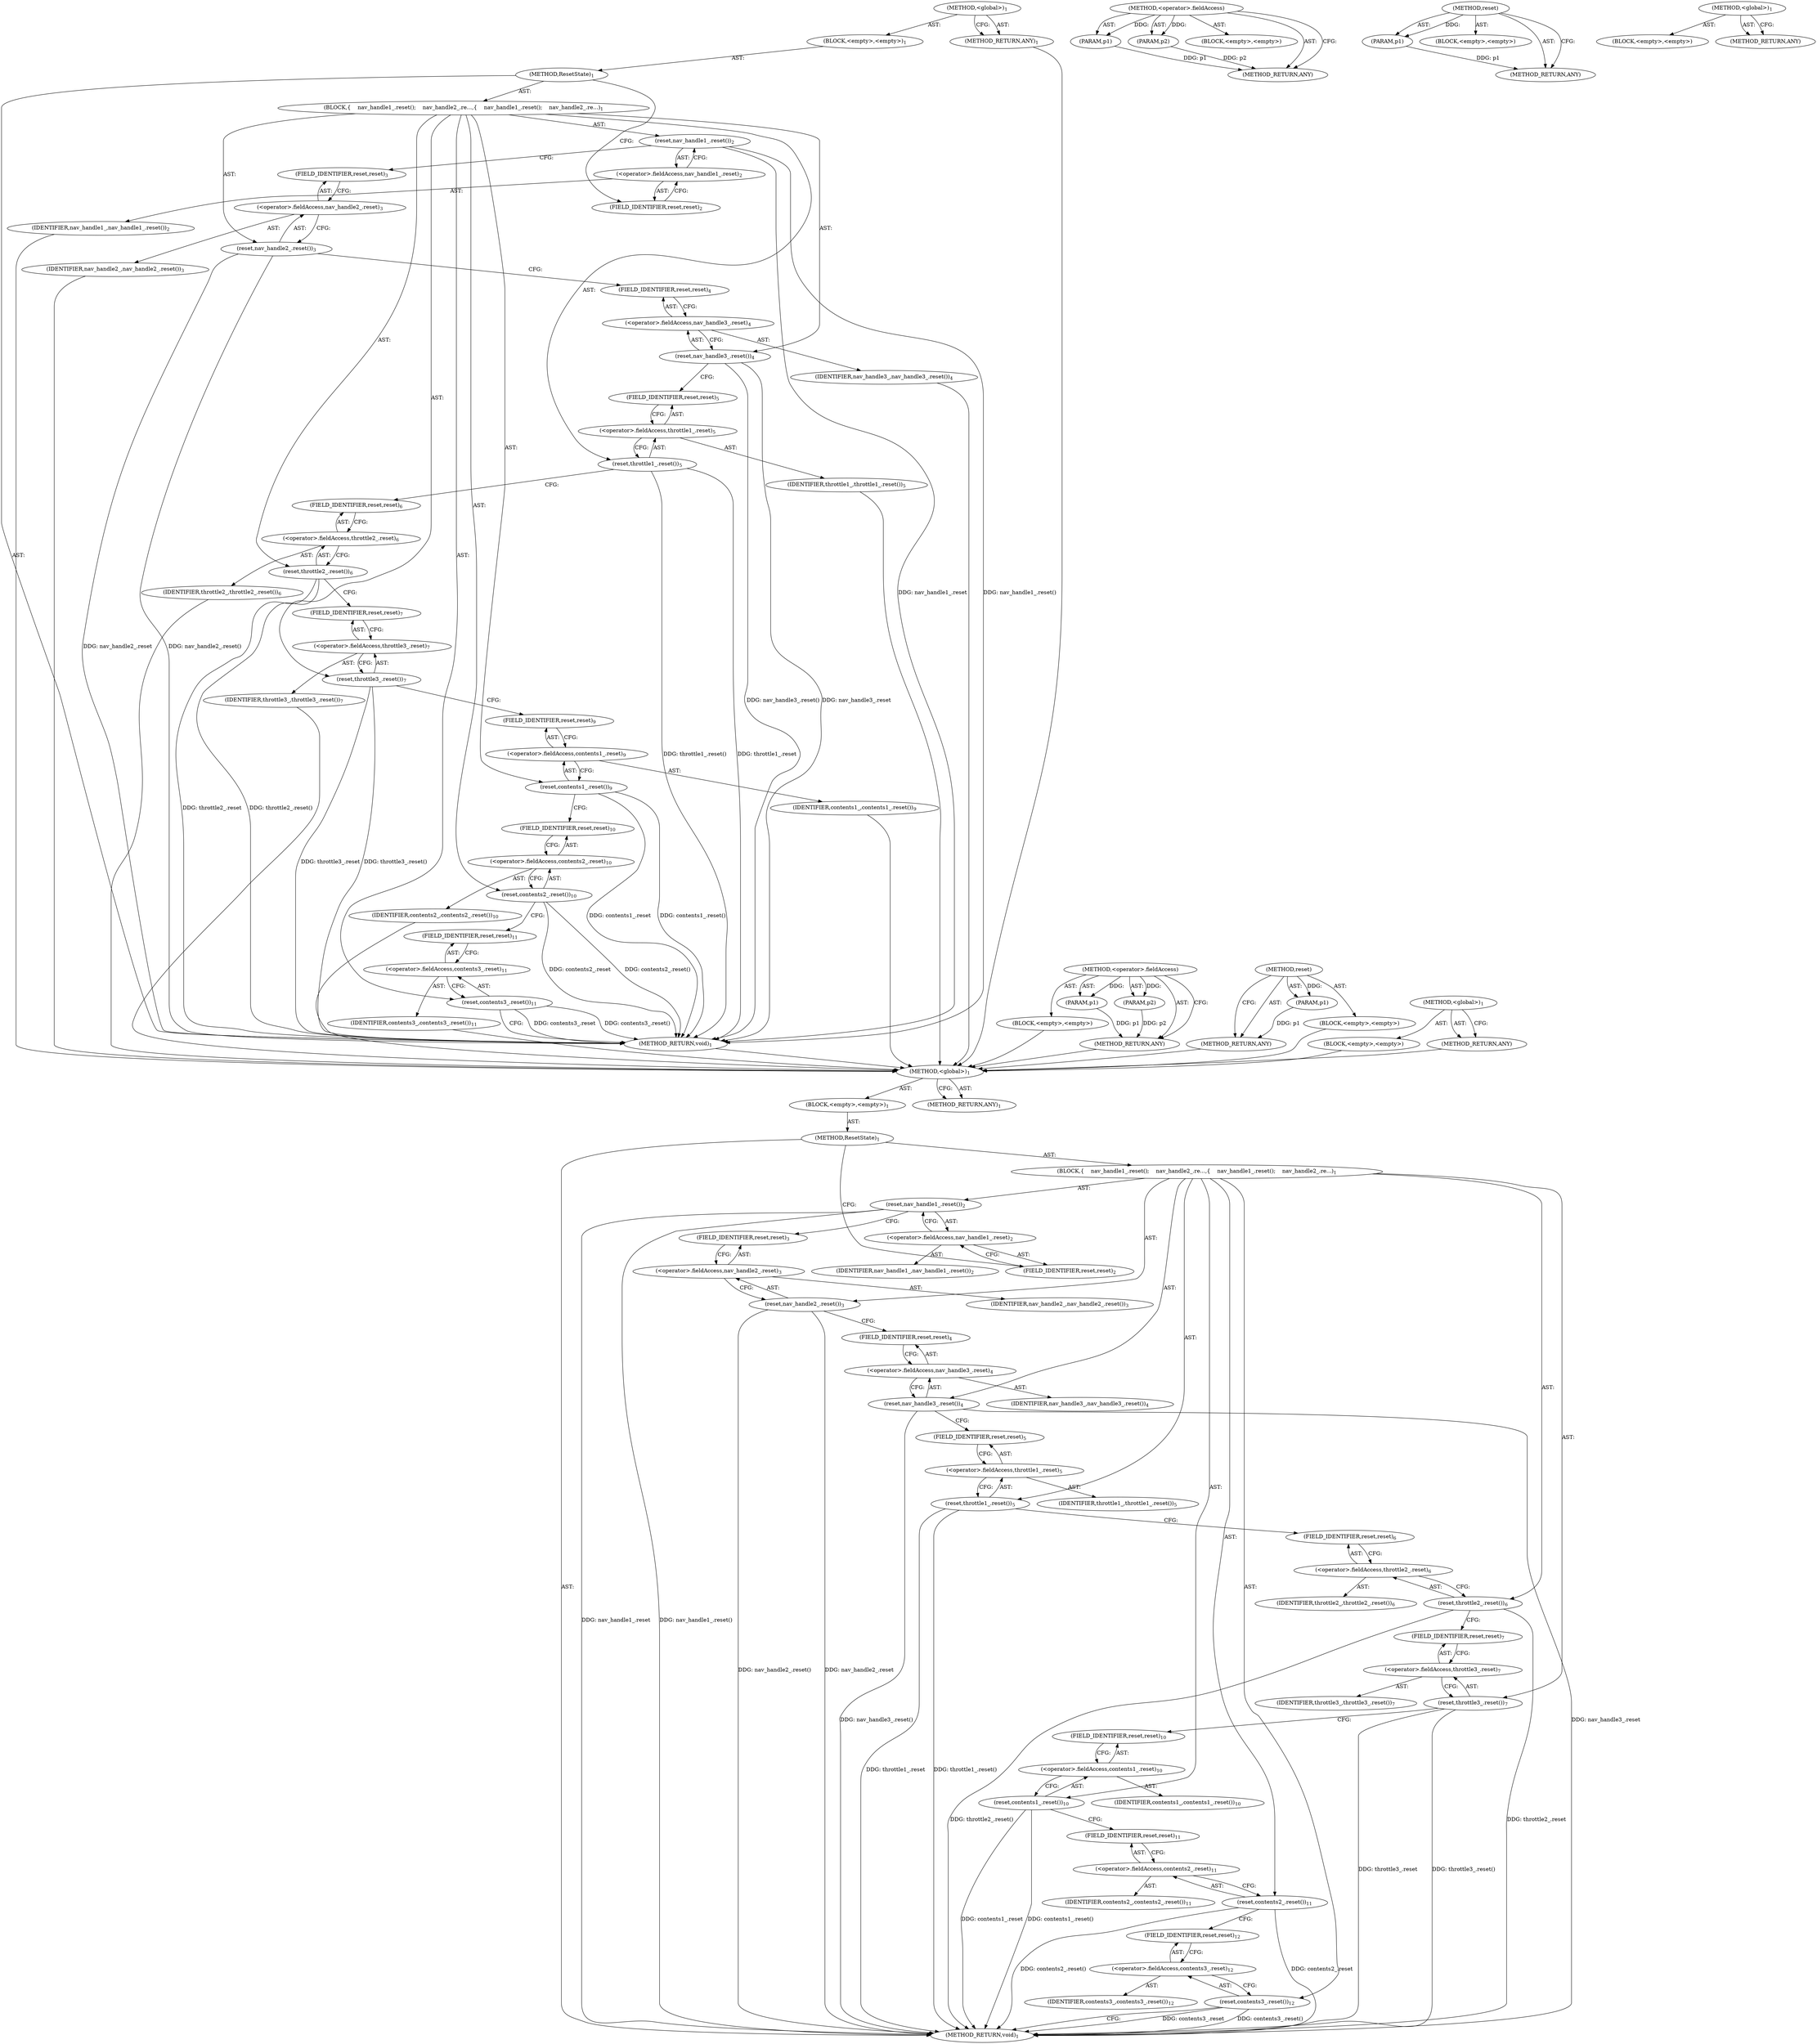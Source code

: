 digraph "&lt;global&gt;" {
vulnerable_6 [label=<(METHOD,&lt;global&gt;)<SUB>1</SUB>>];
vulnerable_7 [label=<(BLOCK,&lt;empty&gt;,&lt;empty&gt;)<SUB>1</SUB>>];
vulnerable_8 [label=<(METHOD,ResetState)<SUB>1</SUB>>];
vulnerable_9 [label=<(BLOCK,{
    nav_handle1_.reset();
    nav_handle2_.re...,{
    nav_handle1_.reset();
    nav_handle2_.re...)<SUB>1</SUB>>];
vulnerable_10 [label=<(reset,nav_handle1_.reset())<SUB>2</SUB>>];
vulnerable_11 [label=<(&lt;operator&gt;.fieldAccess,nav_handle1_.reset)<SUB>2</SUB>>];
vulnerable_12 [label=<(IDENTIFIER,nav_handle1_,nav_handle1_.reset())<SUB>2</SUB>>];
vulnerable_13 [label=<(FIELD_IDENTIFIER,reset,reset)<SUB>2</SUB>>];
vulnerable_14 [label=<(reset,nav_handle2_.reset())<SUB>3</SUB>>];
vulnerable_15 [label=<(&lt;operator&gt;.fieldAccess,nav_handle2_.reset)<SUB>3</SUB>>];
vulnerable_16 [label=<(IDENTIFIER,nav_handle2_,nav_handle2_.reset())<SUB>3</SUB>>];
vulnerable_17 [label=<(FIELD_IDENTIFIER,reset,reset)<SUB>3</SUB>>];
vulnerable_18 [label=<(reset,nav_handle3_.reset())<SUB>4</SUB>>];
vulnerable_19 [label=<(&lt;operator&gt;.fieldAccess,nav_handle3_.reset)<SUB>4</SUB>>];
vulnerable_20 [label=<(IDENTIFIER,nav_handle3_,nav_handle3_.reset())<SUB>4</SUB>>];
vulnerable_21 [label=<(FIELD_IDENTIFIER,reset,reset)<SUB>4</SUB>>];
vulnerable_22 [label=<(reset,throttle1_.reset())<SUB>5</SUB>>];
vulnerable_23 [label=<(&lt;operator&gt;.fieldAccess,throttle1_.reset)<SUB>5</SUB>>];
vulnerable_24 [label=<(IDENTIFIER,throttle1_,throttle1_.reset())<SUB>5</SUB>>];
vulnerable_25 [label=<(FIELD_IDENTIFIER,reset,reset)<SUB>5</SUB>>];
vulnerable_26 [label=<(reset,throttle2_.reset())<SUB>6</SUB>>];
vulnerable_27 [label=<(&lt;operator&gt;.fieldAccess,throttle2_.reset)<SUB>6</SUB>>];
vulnerable_28 [label=<(IDENTIFIER,throttle2_,throttle2_.reset())<SUB>6</SUB>>];
vulnerable_29 [label=<(FIELD_IDENTIFIER,reset,reset)<SUB>6</SUB>>];
vulnerable_30 [label=<(reset,throttle3_.reset())<SUB>7</SUB>>];
vulnerable_31 [label=<(&lt;operator&gt;.fieldAccess,throttle3_.reset)<SUB>7</SUB>>];
vulnerable_32 [label=<(IDENTIFIER,throttle3_,throttle3_.reset())<SUB>7</SUB>>];
vulnerable_33 [label=<(FIELD_IDENTIFIER,reset,reset)<SUB>7</SUB>>];
vulnerable_34 [label=<(reset,contents1_.reset())<SUB>9</SUB>>];
vulnerable_35 [label=<(&lt;operator&gt;.fieldAccess,contents1_.reset)<SUB>9</SUB>>];
vulnerable_36 [label=<(IDENTIFIER,contents1_,contents1_.reset())<SUB>9</SUB>>];
vulnerable_37 [label=<(FIELD_IDENTIFIER,reset,reset)<SUB>9</SUB>>];
vulnerable_38 [label=<(reset,contents2_.reset())<SUB>10</SUB>>];
vulnerable_39 [label=<(&lt;operator&gt;.fieldAccess,contents2_.reset)<SUB>10</SUB>>];
vulnerable_40 [label=<(IDENTIFIER,contents2_,contents2_.reset())<SUB>10</SUB>>];
vulnerable_41 [label=<(FIELD_IDENTIFIER,reset,reset)<SUB>10</SUB>>];
vulnerable_42 [label=<(reset,contents3_.reset())<SUB>11</SUB>>];
vulnerable_43 [label=<(&lt;operator&gt;.fieldAccess,contents3_.reset)<SUB>11</SUB>>];
vulnerable_44 [label=<(IDENTIFIER,contents3_,contents3_.reset())<SUB>11</SUB>>];
vulnerable_45 [label=<(FIELD_IDENTIFIER,reset,reset)<SUB>11</SUB>>];
vulnerable_46 [label=<(METHOD_RETURN,void)<SUB>1</SUB>>];
vulnerable_48 [label=<(METHOD_RETURN,ANY)<SUB>1</SUB>>];
vulnerable_65 [label=<(METHOD,&lt;operator&gt;.fieldAccess)>];
vulnerable_66 [label=<(PARAM,p1)>];
vulnerable_67 [label=<(PARAM,p2)>];
vulnerable_68 [label=<(BLOCK,&lt;empty&gt;,&lt;empty&gt;)>];
vulnerable_69 [label=<(METHOD_RETURN,ANY)>];
vulnerable_61 [label=<(METHOD,reset)>];
vulnerable_62 [label=<(PARAM,p1)>];
vulnerable_63 [label=<(BLOCK,&lt;empty&gt;,&lt;empty&gt;)>];
vulnerable_64 [label=<(METHOD_RETURN,ANY)>];
vulnerable_55 [label=<(METHOD,&lt;global&gt;)<SUB>1</SUB>>];
vulnerable_56 [label=<(BLOCK,&lt;empty&gt;,&lt;empty&gt;)>];
vulnerable_57 [label=<(METHOD_RETURN,ANY)>];
fixed_6 [label=<(METHOD,&lt;global&gt;)<SUB>1</SUB>>];
fixed_7 [label=<(BLOCK,&lt;empty&gt;,&lt;empty&gt;)<SUB>1</SUB>>];
fixed_8 [label=<(METHOD,ResetState)<SUB>1</SUB>>];
fixed_9 [label=<(BLOCK,{
    nav_handle1_.reset();
    nav_handle2_.re...,{
    nav_handle1_.reset();
    nav_handle2_.re...)<SUB>1</SUB>>];
fixed_10 [label=<(reset,nav_handle1_.reset())<SUB>2</SUB>>];
fixed_11 [label=<(&lt;operator&gt;.fieldAccess,nav_handle1_.reset)<SUB>2</SUB>>];
fixed_12 [label=<(IDENTIFIER,nav_handle1_,nav_handle1_.reset())<SUB>2</SUB>>];
fixed_13 [label=<(FIELD_IDENTIFIER,reset,reset)<SUB>2</SUB>>];
fixed_14 [label=<(reset,nav_handle2_.reset())<SUB>3</SUB>>];
fixed_15 [label=<(&lt;operator&gt;.fieldAccess,nav_handle2_.reset)<SUB>3</SUB>>];
fixed_16 [label=<(IDENTIFIER,nav_handle2_,nav_handle2_.reset())<SUB>3</SUB>>];
fixed_17 [label=<(FIELD_IDENTIFIER,reset,reset)<SUB>3</SUB>>];
fixed_18 [label=<(reset,nav_handle3_.reset())<SUB>4</SUB>>];
fixed_19 [label=<(&lt;operator&gt;.fieldAccess,nav_handle3_.reset)<SUB>4</SUB>>];
fixed_20 [label=<(IDENTIFIER,nav_handle3_,nav_handle3_.reset())<SUB>4</SUB>>];
fixed_21 [label=<(FIELD_IDENTIFIER,reset,reset)<SUB>4</SUB>>];
fixed_22 [label=<(reset,throttle1_.reset())<SUB>5</SUB>>];
fixed_23 [label=<(&lt;operator&gt;.fieldAccess,throttle1_.reset)<SUB>5</SUB>>];
fixed_24 [label=<(IDENTIFIER,throttle1_,throttle1_.reset())<SUB>5</SUB>>];
fixed_25 [label=<(FIELD_IDENTIFIER,reset,reset)<SUB>5</SUB>>];
fixed_26 [label=<(reset,throttle2_.reset())<SUB>6</SUB>>];
fixed_27 [label=<(&lt;operator&gt;.fieldAccess,throttle2_.reset)<SUB>6</SUB>>];
fixed_28 [label=<(IDENTIFIER,throttle2_,throttle2_.reset())<SUB>6</SUB>>];
fixed_29 [label=<(FIELD_IDENTIFIER,reset,reset)<SUB>6</SUB>>];
fixed_30 [label=<(reset,throttle3_.reset())<SUB>7</SUB>>];
fixed_31 [label=<(&lt;operator&gt;.fieldAccess,throttle3_.reset)<SUB>7</SUB>>];
fixed_32 [label=<(IDENTIFIER,throttle3_,throttle3_.reset())<SUB>7</SUB>>];
fixed_33 [label=<(FIELD_IDENTIFIER,reset,reset)<SUB>7</SUB>>];
fixed_34 [label=<(reset,contents1_.reset())<SUB>10</SUB>>];
fixed_35 [label=<(&lt;operator&gt;.fieldAccess,contents1_.reset)<SUB>10</SUB>>];
fixed_36 [label=<(IDENTIFIER,contents1_,contents1_.reset())<SUB>10</SUB>>];
fixed_37 [label=<(FIELD_IDENTIFIER,reset,reset)<SUB>10</SUB>>];
fixed_38 [label=<(reset,contents2_.reset())<SUB>11</SUB>>];
fixed_39 [label=<(&lt;operator&gt;.fieldAccess,contents2_.reset)<SUB>11</SUB>>];
fixed_40 [label=<(IDENTIFIER,contents2_,contents2_.reset())<SUB>11</SUB>>];
fixed_41 [label=<(FIELD_IDENTIFIER,reset,reset)<SUB>11</SUB>>];
fixed_42 [label=<(reset,contents3_.reset())<SUB>12</SUB>>];
fixed_43 [label=<(&lt;operator&gt;.fieldAccess,contents3_.reset)<SUB>12</SUB>>];
fixed_44 [label=<(IDENTIFIER,contents3_,contents3_.reset())<SUB>12</SUB>>];
fixed_45 [label=<(FIELD_IDENTIFIER,reset,reset)<SUB>12</SUB>>];
fixed_46 [label=<(METHOD_RETURN,void)<SUB>1</SUB>>];
fixed_48 [label=<(METHOD_RETURN,ANY)<SUB>1</SUB>>];
fixed_65 [label=<(METHOD,&lt;operator&gt;.fieldAccess)>];
fixed_66 [label=<(PARAM,p1)>];
fixed_67 [label=<(PARAM,p2)>];
fixed_68 [label=<(BLOCK,&lt;empty&gt;,&lt;empty&gt;)>];
fixed_69 [label=<(METHOD_RETURN,ANY)>];
fixed_61 [label=<(METHOD,reset)>];
fixed_62 [label=<(PARAM,p1)>];
fixed_63 [label=<(BLOCK,&lt;empty&gt;,&lt;empty&gt;)>];
fixed_64 [label=<(METHOD_RETURN,ANY)>];
fixed_55 [label=<(METHOD,&lt;global&gt;)<SUB>1</SUB>>];
fixed_56 [label=<(BLOCK,&lt;empty&gt;,&lt;empty&gt;)>];
fixed_57 [label=<(METHOD_RETURN,ANY)>];
vulnerable_6 -> vulnerable_7  [key=0, label="AST: "];
vulnerable_6 -> vulnerable_48  [key=0, label="AST: "];
vulnerable_6 -> vulnerable_48  [key=1, label="CFG: "];
vulnerable_7 -> vulnerable_8  [key=0, label="AST: "];
vulnerable_8 -> vulnerable_9  [key=0, label="AST: "];
vulnerable_8 -> vulnerable_46  [key=0, label="AST: "];
vulnerable_8 -> vulnerable_13  [key=0, label="CFG: "];
vulnerable_9 -> vulnerable_10  [key=0, label="AST: "];
vulnerable_9 -> vulnerable_14  [key=0, label="AST: "];
vulnerable_9 -> vulnerable_18  [key=0, label="AST: "];
vulnerable_9 -> vulnerable_22  [key=0, label="AST: "];
vulnerable_9 -> vulnerable_26  [key=0, label="AST: "];
vulnerable_9 -> vulnerable_30  [key=0, label="AST: "];
vulnerable_9 -> vulnerable_34  [key=0, label="AST: "];
vulnerable_9 -> vulnerable_38  [key=0, label="AST: "];
vulnerable_9 -> vulnerable_42  [key=0, label="AST: "];
vulnerable_10 -> vulnerable_11  [key=0, label="AST: "];
vulnerable_10 -> vulnerable_17  [key=0, label="CFG: "];
vulnerable_10 -> vulnerable_46  [key=0, label="DDG: nav_handle1_.reset"];
vulnerable_10 -> vulnerable_46  [key=1, label="DDG: nav_handle1_.reset()"];
vulnerable_11 -> vulnerable_12  [key=0, label="AST: "];
vulnerable_11 -> vulnerable_13  [key=0, label="AST: "];
vulnerable_11 -> vulnerable_10  [key=0, label="CFG: "];
vulnerable_12 -> fixed_6  [key=0];
vulnerable_13 -> vulnerable_11  [key=0, label="CFG: "];
vulnerable_14 -> vulnerable_15  [key=0, label="AST: "];
vulnerable_14 -> vulnerable_21  [key=0, label="CFG: "];
vulnerable_14 -> vulnerable_46  [key=0, label="DDG: nav_handle2_.reset"];
vulnerable_14 -> vulnerable_46  [key=1, label="DDG: nav_handle2_.reset()"];
vulnerable_15 -> vulnerable_16  [key=0, label="AST: "];
vulnerable_15 -> vulnerable_17  [key=0, label="AST: "];
vulnerable_15 -> vulnerable_14  [key=0, label="CFG: "];
vulnerable_16 -> fixed_6  [key=0];
vulnerable_17 -> vulnerable_15  [key=0, label="CFG: "];
vulnerable_18 -> vulnerable_19  [key=0, label="AST: "];
vulnerable_18 -> vulnerable_25  [key=0, label="CFG: "];
vulnerable_18 -> vulnerable_46  [key=0, label="DDG: nav_handle3_.reset"];
vulnerable_18 -> vulnerable_46  [key=1, label="DDG: nav_handle3_.reset()"];
vulnerable_19 -> vulnerable_20  [key=0, label="AST: "];
vulnerable_19 -> vulnerable_21  [key=0, label="AST: "];
vulnerable_19 -> vulnerable_18  [key=0, label="CFG: "];
vulnerable_20 -> fixed_6  [key=0];
vulnerable_21 -> vulnerable_19  [key=0, label="CFG: "];
vulnerable_22 -> vulnerable_23  [key=0, label="AST: "];
vulnerable_22 -> vulnerable_29  [key=0, label="CFG: "];
vulnerable_22 -> vulnerable_46  [key=0, label="DDG: throttle1_.reset"];
vulnerable_22 -> vulnerable_46  [key=1, label="DDG: throttle1_.reset()"];
vulnerable_23 -> vulnerable_24  [key=0, label="AST: "];
vulnerable_23 -> vulnerable_25  [key=0, label="AST: "];
vulnerable_23 -> vulnerable_22  [key=0, label="CFG: "];
vulnerable_24 -> fixed_6  [key=0];
vulnerable_25 -> vulnerable_23  [key=0, label="CFG: "];
vulnerable_26 -> vulnerable_27  [key=0, label="AST: "];
vulnerable_26 -> vulnerable_33  [key=0, label="CFG: "];
vulnerable_26 -> vulnerable_46  [key=0, label="DDG: throttle2_.reset"];
vulnerable_26 -> vulnerable_46  [key=1, label="DDG: throttle2_.reset()"];
vulnerable_27 -> vulnerable_28  [key=0, label="AST: "];
vulnerable_27 -> vulnerable_29  [key=0, label="AST: "];
vulnerable_27 -> vulnerable_26  [key=0, label="CFG: "];
vulnerable_28 -> fixed_6  [key=0];
vulnerable_29 -> vulnerable_27  [key=0, label="CFG: "];
vulnerable_30 -> vulnerable_31  [key=0, label="AST: "];
vulnerable_30 -> vulnerable_37  [key=0, label="CFG: "];
vulnerable_30 -> vulnerable_46  [key=0, label="DDG: throttle3_.reset"];
vulnerable_30 -> vulnerable_46  [key=1, label="DDG: throttle3_.reset()"];
vulnerable_31 -> vulnerable_32  [key=0, label="AST: "];
vulnerable_31 -> vulnerable_33  [key=0, label="AST: "];
vulnerable_31 -> vulnerable_30  [key=0, label="CFG: "];
vulnerable_32 -> fixed_6  [key=0];
vulnerable_33 -> vulnerable_31  [key=0, label="CFG: "];
vulnerable_34 -> vulnerable_35  [key=0, label="AST: "];
vulnerable_34 -> vulnerable_41  [key=0, label="CFG: "];
vulnerable_34 -> vulnerable_46  [key=0, label="DDG: contents1_.reset"];
vulnerable_34 -> vulnerable_46  [key=1, label="DDG: contents1_.reset()"];
vulnerable_35 -> vulnerable_36  [key=0, label="AST: "];
vulnerable_35 -> vulnerable_37  [key=0, label="AST: "];
vulnerable_35 -> vulnerable_34  [key=0, label="CFG: "];
vulnerable_36 -> fixed_6  [key=0];
vulnerable_37 -> vulnerable_35  [key=0, label="CFG: "];
vulnerable_38 -> vulnerable_39  [key=0, label="AST: "];
vulnerable_38 -> vulnerable_45  [key=0, label="CFG: "];
vulnerable_38 -> vulnerable_46  [key=0, label="DDG: contents2_.reset"];
vulnerable_38 -> vulnerable_46  [key=1, label="DDG: contents2_.reset()"];
vulnerable_39 -> vulnerable_40  [key=0, label="AST: "];
vulnerable_39 -> vulnerable_41  [key=0, label="AST: "];
vulnerable_39 -> vulnerable_38  [key=0, label="CFG: "];
vulnerable_40 -> fixed_6  [key=0];
vulnerable_41 -> vulnerable_39  [key=0, label="CFG: "];
vulnerable_42 -> vulnerable_43  [key=0, label="AST: "];
vulnerable_42 -> vulnerable_46  [key=0, label="CFG: "];
vulnerable_42 -> vulnerable_46  [key=1, label="DDG: contents3_.reset"];
vulnerable_42 -> vulnerable_46  [key=2, label="DDG: contents3_.reset()"];
vulnerable_43 -> vulnerable_44  [key=0, label="AST: "];
vulnerable_43 -> vulnerable_45  [key=0, label="AST: "];
vulnerable_43 -> vulnerable_42  [key=0, label="CFG: "];
vulnerable_44 -> fixed_6  [key=0];
vulnerable_45 -> vulnerable_43  [key=0, label="CFG: "];
vulnerable_46 -> fixed_6  [key=0];
vulnerable_48 -> fixed_6  [key=0];
vulnerable_65 -> vulnerable_66  [key=0, label="AST: "];
vulnerable_65 -> vulnerable_66  [key=1, label="DDG: "];
vulnerable_65 -> vulnerable_68  [key=0, label="AST: "];
vulnerable_65 -> vulnerable_67  [key=0, label="AST: "];
vulnerable_65 -> vulnerable_67  [key=1, label="DDG: "];
vulnerable_65 -> vulnerable_69  [key=0, label="AST: "];
vulnerable_65 -> vulnerable_69  [key=1, label="CFG: "];
vulnerable_66 -> vulnerable_69  [key=0, label="DDG: p1"];
vulnerable_67 -> vulnerable_69  [key=0, label="DDG: p2"];
vulnerable_68 -> fixed_6  [key=0];
vulnerable_69 -> fixed_6  [key=0];
vulnerable_61 -> vulnerable_62  [key=0, label="AST: "];
vulnerable_61 -> vulnerable_62  [key=1, label="DDG: "];
vulnerable_61 -> vulnerable_63  [key=0, label="AST: "];
vulnerable_61 -> vulnerable_64  [key=0, label="AST: "];
vulnerable_61 -> vulnerable_64  [key=1, label="CFG: "];
vulnerable_62 -> vulnerable_64  [key=0, label="DDG: p1"];
vulnerable_63 -> fixed_6  [key=0];
vulnerable_64 -> fixed_6  [key=0];
vulnerable_55 -> vulnerable_56  [key=0, label="AST: "];
vulnerable_55 -> vulnerable_57  [key=0, label="AST: "];
vulnerable_55 -> vulnerable_57  [key=1, label="CFG: "];
vulnerable_56 -> fixed_6  [key=0];
vulnerable_57 -> fixed_6  [key=0];
fixed_6 -> fixed_7  [key=0, label="AST: "];
fixed_6 -> fixed_48  [key=0, label="AST: "];
fixed_6 -> fixed_48  [key=1, label="CFG: "];
fixed_7 -> fixed_8  [key=0, label="AST: "];
fixed_8 -> fixed_9  [key=0, label="AST: "];
fixed_8 -> fixed_46  [key=0, label="AST: "];
fixed_8 -> fixed_13  [key=0, label="CFG: "];
fixed_9 -> fixed_10  [key=0, label="AST: "];
fixed_9 -> fixed_14  [key=0, label="AST: "];
fixed_9 -> fixed_18  [key=0, label="AST: "];
fixed_9 -> fixed_22  [key=0, label="AST: "];
fixed_9 -> fixed_26  [key=0, label="AST: "];
fixed_9 -> fixed_30  [key=0, label="AST: "];
fixed_9 -> fixed_34  [key=0, label="AST: "];
fixed_9 -> fixed_38  [key=0, label="AST: "];
fixed_9 -> fixed_42  [key=0, label="AST: "];
fixed_10 -> fixed_11  [key=0, label="AST: "];
fixed_10 -> fixed_17  [key=0, label="CFG: "];
fixed_10 -> fixed_46  [key=0, label="DDG: nav_handle1_.reset"];
fixed_10 -> fixed_46  [key=1, label="DDG: nav_handle1_.reset()"];
fixed_11 -> fixed_12  [key=0, label="AST: "];
fixed_11 -> fixed_13  [key=0, label="AST: "];
fixed_11 -> fixed_10  [key=0, label="CFG: "];
fixed_13 -> fixed_11  [key=0, label="CFG: "];
fixed_14 -> fixed_15  [key=0, label="AST: "];
fixed_14 -> fixed_21  [key=0, label="CFG: "];
fixed_14 -> fixed_46  [key=0, label="DDG: nav_handle2_.reset"];
fixed_14 -> fixed_46  [key=1, label="DDG: nav_handle2_.reset()"];
fixed_15 -> fixed_16  [key=0, label="AST: "];
fixed_15 -> fixed_17  [key=0, label="AST: "];
fixed_15 -> fixed_14  [key=0, label="CFG: "];
fixed_17 -> fixed_15  [key=0, label="CFG: "];
fixed_18 -> fixed_19  [key=0, label="AST: "];
fixed_18 -> fixed_25  [key=0, label="CFG: "];
fixed_18 -> fixed_46  [key=0, label="DDG: nav_handle3_.reset"];
fixed_18 -> fixed_46  [key=1, label="DDG: nav_handle3_.reset()"];
fixed_19 -> fixed_20  [key=0, label="AST: "];
fixed_19 -> fixed_21  [key=0, label="AST: "];
fixed_19 -> fixed_18  [key=0, label="CFG: "];
fixed_21 -> fixed_19  [key=0, label="CFG: "];
fixed_22 -> fixed_23  [key=0, label="AST: "];
fixed_22 -> fixed_29  [key=0, label="CFG: "];
fixed_22 -> fixed_46  [key=0, label="DDG: throttle1_.reset"];
fixed_22 -> fixed_46  [key=1, label="DDG: throttle1_.reset()"];
fixed_23 -> fixed_24  [key=0, label="AST: "];
fixed_23 -> fixed_25  [key=0, label="AST: "];
fixed_23 -> fixed_22  [key=0, label="CFG: "];
fixed_25 -> fixed_23  [key=0, label="CFG: "];
fixed_26 -> fixed_27  [key=0, label="AST: "];
fixed_26 -> fixed_33  [key=0, label="CFG: "];
fixed_26 -> fixed_46  [key=0, label="DDG: throttle2_.reset"];
fixed_26 -> fixed_46  [key=1, label="DDG: throttle2_.reset()"];
fixed_27 -> fixed_28  [key=0, label="AST: "];
fixed_27 -> fixed_29  [key=0, label="AST: "];
fixed_27 -> fixed_26  [key=0, label="CFG: "];
fixed_29 -> fixed_27  [key=0, label="CFG: "];
fixed_30 -> fixed_31  [key=0, label="AST: "];
fixed_30 -> fixed_37  [key=0, label="CFG: "];
fixed_30 -> fixed_46  [key=0, label="DDG: throttle3_.reset"];
fixed_30 -> fixed_46  [key=1, label="DDG: throttle3_.reset()"];
fixed_31 -> fixed_32  [key=0, label="AST: "];
fixed_31 -> fixed_33  [key=0, label="AST: "];
fixed_31 -> fixed_30  [key=0, label="CFG: "];
fixed_33 -> fixed_31  [key=0, label="CFG: "];
fixed_34 -> fixed_35  [key=0, label="AST: "];
fixed_34 -> fixed_41  [key=0, label="CFG: "];
fixed_34 -> fixed_46  [key=0, label="DDG: contents1_.reset"];
fixed_34 -> fixed_46  [key=1, label="DDG: contents1_.reset()"];
fixed_35 -> fixed_36  [key=0, label="AST: "];
fixed_35 -> fixed_37  [key=0, label="AST: "];
fixed_35 -> fixed_34  [key=0, label="CFG: "];
fixed_37 -> fixed_35  [key=0, label="CFG: "];
fixed_38 -> fixed_39  [key=0, label="AST: "];
fixed_38 -> fixed_45  [key=0, label="CFG: "];
fixed_38 -> fixed_46  [key=0, label="DDG: contents2_.reset"];
fixed_38 -> fixed_46  [key=1, label="DDG: contents2_.reset()"];
fixed_39 -> fixed_40  [key=0, label="AST: "];
fixed_39 -> fixed_41  [key=0, label="AST: "];
fixed_39 -> fixed_38  [key=0, label="CFG: "];
fixed_41 -> fixed_39  [key=0, label="CFG: "];
fixed_42 -> fixed_43  [key=0, label="AST: "];
fixed_42 -> fixed_46  [key=0, label="CFG: "];
fixed_42 -> fixed_46  [key=1, label="DDG: contents3_.reset"];
fixed_42 -> fixed_46  [key=2, label="DDG: contents3_.reset()"];
fixed_43 -> fixed_44  [key=0, label="AST: "];
fixed_43 -> fixed_45  [key=0, label="AST: "];
fixed_43 -> fixed_42  [key=0, label="CFG: "];
fixed_45 -> fixed_43  [key=0, label="CFG: "];
fixed_65 -> fixed_66  [key=0, label="AST: "];
fixed_65 -> fixed_66  [key=1, label="DDG: "];
fixed_65 -> fixed_68  [key=0, label="AST: "];
fixed_65 -> fixed_67  [key=0, label="AST: "];
fixed_65 -> fixed_67  [key=1, label="DDG: "];
fixed_65 -> fixed_69  [key=0, label="AST: "];
fixed_65 -> fixed_69  [key=1, label="CFG: "];
fixed_66 -> fixed_69  [key=0, label="DDG: p1"];
fixed_67 -> fixed_69  [key=0, label="DDG: p2"];
fixed_61 -> fixed_62  [key=0, label="AST: "];
fixed_61 -> fixed_62  [key=1, label="DDG: "];
fixed_61 -> fixed_63  [key=0, label="AST: "];
fixed_61 -> fixed_64  [key=0, label="AST: "];
fixed_61 -> fixed_64  [key=1, label="CFG: "];
fixed_62 -> fixed_64  [key=0, label="DDG: p1"];
fixed_55 -> fixed_56  [key=0, label="AST: "];
fixed_55 -> fixed_57  [key=0, label="AST: "];
fixed_55 -> fixed_57  [key=1, label="CFG: "];
}
